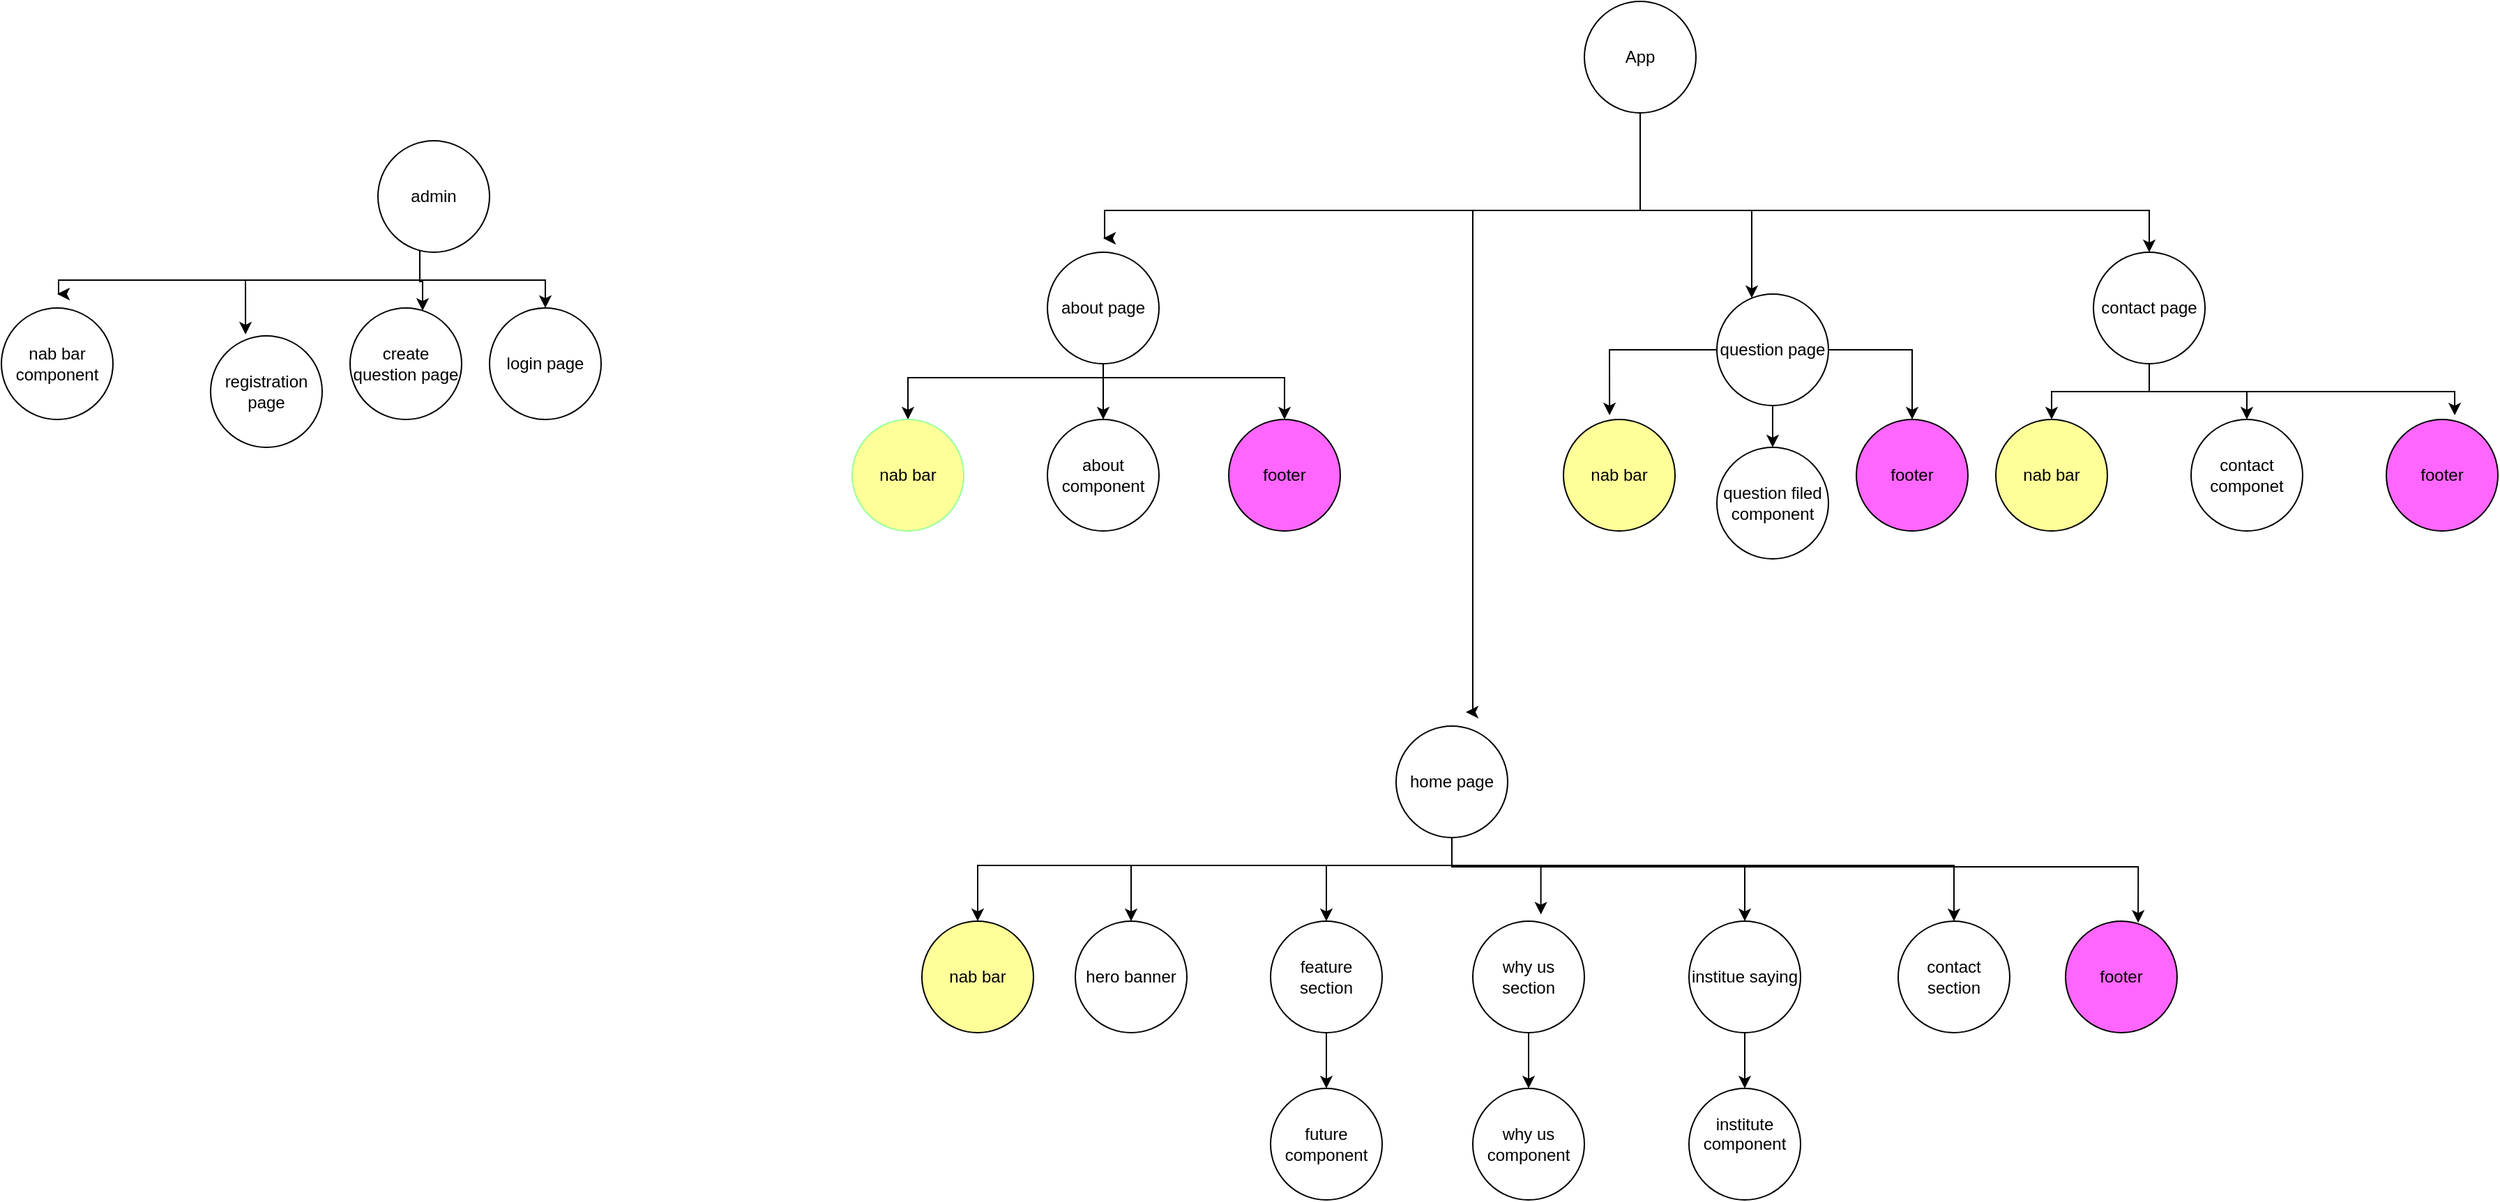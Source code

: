 <mxfile version="21.6.1" type="device">
  <diagram name="Page-1" id="Y80vMJWp9gPtldVaTrsz">
    <mxGraphModel dx="1885" dy="1653" grid="1" gridSize="10" guides="1" tooltips="1" connect="1" arrows="1" fold="1" page="1" pageScale="1" pageWidth="850" pageHeight="1100" math="0" shadow="0">
      <root>
        <mxCell id="0" />
        <mxCell id="1" parent="0" />
        <mxCell id="k8peXyb4xf0YadzC96Ip-9" style="edgeStyle=orthogonalEdgeStyle;rounded=0;orthogonalLoop=1;jettySize=auto;html=1;" edge="1" parent="1" source="k8peXyb4xf0YadzC96Ip-1" target="k8peXyb4xf0YadzC96Ip-5">
          <mxGeometry relative="1" as="geometry">
            <Array as="points">
              <mxPoint x="425" y="90" />
              <mxPoint x="505" y="90" />
            </Array>
          </mxGeometry>
        </mxCell>
        <mxCell id="k8peXyb4xf0YadzC96Ip-12" style="edgeStyle=orthogonalEdgeStyle;rounded=0;orthogonalLoop=1;jettySize=auto;html=1;" edge="1" parent="1">
          <mxGeometry relative="1" as="geometry">
            <mxPoint x="300" y="450" as="targetPoint" />
            <mxPoint x="425" y="-10" as="sourcePoint" />
            <Array as="points">
              <mxPoint x="425" y="90" />
              <mxPoint x="305" y="90" />
            </Array>
          </mxGeometry>
        </mxCell>
        <mxCell id="k8peXyb4xf0YadzC96Ip-14" style="edgeStyle=orthogonalEdgeStyle;rounded=0;orthogonalLoop=1;jettySize=auto;html=1;" edge="1" parent="1" source="k8peXyb4xf0YadzC96Ip-1">
          <mxGeometry relative="1" as="geometry">
            <mxPoint x="40" y="110" as="targetPoint" />
            <Array as="points">
              <mxPoint x="425" y="90" />
              <mxPoint x="41" y="90" />
            </Array>
          </mxGeometry>
        </mxCell>
        <mxCell id="k8peXyb4xf0YadzC96Ip-15" style="edgeStyle=orthogonalEdgeStyle;rounded=0;orthogonalLoop=1;jettySize=auto;html=1;entryX=0.5;entryY=0;entryDx=0;entryDy=0;" edge="1" parent="1" source="k8peXyb4xf0YadzC96Ip-1" target="k8peXyb4xf0YadzC96Ip-3">
          <mxGeometry relative="1" as="geometry">
            <Array as="points">
              <mxPoint x="425" y="90" />
              <mxPoint x="790" y="90" />
            </Array>
          </mxGeometry>
        </mxCell>
        <mxCell id="k8peXyb4xf0YadzC96Ip-1" value="App" style="ellipse;whiteSpace=wrap;html=1;aspect=fixed;" vertex="1" parent="1">
          <mxGeometry x="385" y="-60" width="80" height="80" as="geometry" />
        </mxCell>
        <mxCell id="k8peXyb4xf0YadzC96Ip-19" style="edgeStyle=orthogonalEdgeStyle;rounded=0;orthogonalLoop=1;jettySize=auto;html=1;entryX=0.5;entryY=0;entryDx=0;entryDy=0;" edge="1" parent="1" source="k8peXyb4xf0YadzC96Ip-2" target="k8peXyb4xf0YadzC96Ip-17">
          <mxGeometry relative="1" as="geometry" />
        </mxCell>
        <mxCell id="k8peXyb4xf0YadzC96Ip-20" style="edgeStyle=orthogonalEdgeStyle;rounded=0;orthogonalLoop=1;jettySize=auto;html=1;entryX=0.5;entryY=0;entryDx=0;entryDy=0;" edge="1" parent="1" source="k8peXyb4xf0YadzC96Ip-2" target="k8peXyb4xf0YadzC96Ip-16">
          <mxGeometry relative="1" as="geometry">
            <Array as="points">
              <mxPoint x="40" y="210" />
              <mxPoint x="-100" y="210" />
            </Array>
          </mxGeometry>
        </mxCell>
        <mxCell id="k8peXyb4xf0YadzC96Ip-21" style="edgeStyle=orthogonalEdgeStyle;rounded=0;orthogonalLoop=1;jettySize=auto;html=1;entryX=0.5;entryY=0;entryDx=0;entryDy=0;" edge="1" parent="1" source="k8peXyb4xf0YadzC96Ip-2" target="k8peXyb4xf0YadzC96Ip-18">
          <mxGeometry relative="1" as="geometry">
            <Array as="points">
              <mxPoint x="40" y="210" />
              <mxPoint x="170" y="210" />
            </Array>
          </mxGeometry>
        </mxCell>
        <mxCell id="k8peXyb4xf0YadzC96Ip-2" value="about page" style="ellipse;whiteSpace=wrap;html=1;aspect=fixed;" vertex="1" parent="1">
          <mxGeometry y="120" width="80" height="80" as="geometry" />
        </mxCell>
        <mxCell id="k8peXyb4xf0YadzC96Ip-25" style="edgeStyle=orthogonalEdgeStyle;rounded=0;orthogonalLoop=1;jettySize=auto;html=1;entryX=0.5;entryY=0;entryDx=0;entryDy=0;" edge="1" parent="1" source="k8peXyb4xf0YadzC96Ip-3" target="k8peXyb4xf0YadzC96Ip-22">
          <mxGeometry relative="1" as="geometry" />
        </mxCell>
        <mxCell id="k8peXyb4xf0YadzC96Ip-26" style="edgeStyle=orthogonalEdgeStyle;rounded=0;orthogonalLoop=1;jettySize=auto;html=1;entryX=0.5;entryY=0;entryDx=0;entryDy=0;" edge="1" parent="1" source="k8peXyb4xf0YadzC96Ip-3" target="k8peXyb4xf0YadzC96Ip-23">
          <mxGeometry relative="1" as="geometry" />
        </mxCell>
        <mxCell id="k8peXyb4xf0YadzC96Ip-27" style="edgeStyle=orthogonalEdgeStyle;rounded=0;orthogonalLoop=1;jettySize=auto;html=1;entryX=0.613;entryY=-0.037;entryDx=0;entryDy=0;entryPerimeter=0;" edge="1" parent="1" source="k8peXyb4xf0YadzC96Ip-3" target="k8peXyb4xf0YadzC96Ip-24">
          <mxGeometry relative="1" as="geometry">
            <Array as="points">
              <mxPoint x="790" y="220" />
              <mxPoint x="1009" y="220" />
            </Array>
          </mxGeometry>
        </mxCell>
        <mxCell id="k8peXyb4xf0YadzC96Ip-3" value="contact page" style="ellipse;whiteSpace=wrap;html=1;aspect=fixed;" vertex="1" parent="1">
          <mxGeometry x="750" y="120" width="80" height="80" as="geometry" />
        </mxCell>
        <mxCell id="k8peXyb4xf0YadzC96Ip-52" style="edgeStyle=orthogonalEdgeStyle;rounded=0;orthogonalLoop=1;jettySize=auto;html=1;entryX=0.5;entryY=0;entryDx=0;entryDy=0;" edge="1" parent="1" source="k8peXyb4xf0YadzC96Ip-4" target="k8peXyb4xf0YadzC96Ip-51">
          <mxGeometry relative="1" as="geometry">
            <Array as="points">
              <mxPoint x="290" y="560" />
            </Array>
          </mxGeometry>
        </mxCell>
        <mxCell id="k8peXyb4xf0YadzC96Ip-53" style="edgeStyle=orthogonalEdgeStyle;rounded=0;orthogonalLoop=1;jettySize=auto;html=1;entryX=0.651;entryY=0.014;entryDx=0;entryDy=0;entryPerimeter=0;" edge="1" parent="1" source="k8peXyb4xf0YadzC96Ip-4" target="k8peXyb4xf0YadzC96Ip-50">
          <mxGeometry relative="1" as="geometry">
            <Array as="points">
              <mxPoint x="290" y="561" />
            </Array>
          </mxGeometry>
        </mxCell>
        <mxCell id="k8peXyb4xf0YadzC96Ip-55" style="edgeStyle=orthogonalEdgeStyle;rounded=0;orthogonalLoop=1;jettySize=auto;html=1;entryX=0.5;entryY=0;entryDx=0;entryDy=0;" edge="1" parent="1" source="k8peXyb4xf0YadzC96Ip-4" target="k8peXyb4xf0YadzC96Ip-54">
          <mxGeometry relative="1" as="geometry">
            <Array as="points">
              <mxPoint x="290" y="560" />
              <mxPoint x="60" y="560" />
            </Array>
          </mxGeometry>
        </mxCell>
        <mxCell id="k8peXyb4xf0YadzC96Ip-57" style="edgeStyle=orthogonalEdgeStyle;rounded=0;orthogonalLoop=1;jettySize=auto;html=1;entryX=0.5;entryY=0;entryDx=0;entryDy=0;" edge="1" parent="1" source="k8peXyb4xf0YadzC96Ip-4" target="k8peXyb4xf0YadzC96Ip-56">
          <mxGeometry relative="1" as="geometry">
            <Array as="points">
              <mxPoint x="290" y="560" />
              <mxPoint x="200" y="560" />
            </Array>
          </mxGeometry>
        </mxCell>
        <mxCell id="k8peXyb4xf0YadzC96Ip-59" style="edgeStyle=orthogonalEdgeStyle;rounded=0;orthogonalLoop=1;jettySize=auto;html=1;entryX=0.61;entryY=-0.06;entryDx=0;entryDy=0;entryPerimeter=0;" edge="1" parent="1" source="k8peXyb4xf0YadzC96Ip-4" target="k8peXyb4xf0YadzC96Ip-58">
          <mxGeometry relative="1" as="geometry">
            <Array as="points">
              <mxPoint x="290" y="560" />
              <mxPoint x="354" y="560" />
            </Array>
          </mxGeometry>
        </mxCell>
        <mxCell id="k8peXyb4xf0YadzC96Ip-61" style="edgeStyle=orthogonalEdgeStyle;rounded=0;orthogonalLoop=1;jettySize=auto;html=1;entryX=0.5;entryY=0;entryDx=0;entryDy=0;" edge="1" parent="1" source="k8peXyb4xf0YadzC96Ip-4" target="k8peXyb4xf0YadzC96Ip-60">
          <mxGeometry relative="1" as="geometry">
            <Array as="points">
              <mxPoint x="290" y="560" />
              <mxPoint x="500" y="560" />
            </Array>
          </mxGeometry>
        </mxCell>
        <mxCell id="k8peXyb4xf0YadzC96Ip-63" style="edgeStyle=orthogonalEdgeStyle;rounded=0;orthogonalLoop=1;jettySize=auto;html=1;entryX=0.5;entryY=0;entryDx=0;entryDy=0;" edge="1" parent="1" source="k8peXyb4xf0YadzC96Ip-4" target="k8peXyb4xf0YadzC96Ip-62">
          <mxGeometry relative="1" as="geometry">
            <Array as="points">
              <mxPoint x="290" y="560" />
              <mxPoint x="650" y="560" />
            </Array>
          </mxGeometry>
        </mxCell>
        <mxCell id="k8peXyb4xf0YadzC96Ip-4" value="home page" style="ellipse;whiteSpace=wrap;html=1;aspect=fixed;" vertex="1" parent="1">
          <mxGeometry x="250" y="460" width="80" height="80" as="geometry" />
        </mxCell>
        <mxCell id="k8peXyb4xf0YadzC96Ip-30" style="edgeStyle=orthogonalEdgeStyle;rounded=0;orthogonalLoop=1;jettySize=auto;html=1;entryX=0.413;entryY=-0.037;entryDx=0;entryDy=0;entryPerimeter=0;" edge="1" parent="1" source="k8peXyb4xf0YadzC96Ip-5" target="k8peXyb4xf0YadzC96Ip-28">
          <mxGeometry relative="1" as="geometry" />
        </mxCell>
        <mxCell id="k8peXyb4xf0YadzC96Ip-31" style="edgeStyle=orthogonalEdgeStyle;rounded=0;orthogonalLoop=1;jettySize=auto;html=1;entryX=0.5;entryY=0;entryDx=0;entryDy=0;" edge="1" parent="1" source="k8peXyb4xf0YadzC96Ip-5" target="k8peXyb4xf0YadzC96Ip-29">
          <mxGeometry relative="1" as="geometry" />
        </mxCell>
        <mxCell id="k8peXyb4xf0YadzC96Ip-33" style="edgeStyle=orthogonalEdgeStyle;rounded=0;orthogonalLoop=1;jettySize=auto;html=1;entryX=0.5;entryY=0;entryDx=0;entryDy=0;" edge="1" parent="1" source="k8peXyb4xf0YadzC96Ip-5" target="k8peXyb4xf0YadzC96Ip-32">
          <mxGeometry relative="1" as="geometry" />
        </mxCell>
        <mxCell id="k8peXyb4xf0YadzC96Ip-5" value="question page" style="ellipse;whiteSpace=wrap;html=1;aspect=fixed;" vertex="1" parent="1">
          <mxGeometry x="480" y="150" width="80" height="80" as="geometry" />
        </mxCell>
        <mxCell id="k8peXyb4xf0YadzC96Ip-16" value="nab bar" style="ellipse;whiteSpace=wrap;html=1;aspect=fixed;strokeColor=#99FF99;fillColor=#FFFF99;" vertex="1" parent="1">
          <mxGeometry x="-140" y="240" width="80" height="80" as="geometry" />
        </mxCell>
        <mxCell id="k8peXyb4xf0YadzC96Ip-17" value="about component" style="ellipse;whiteSpace=wrap;html=1;aspect=fixed;" vertex="1" parent="1">
          <mxGeometry y="240" width="80" height="80" as="geometry" />
        </mxCell>
        <mxCell id="k8peXyb4xf0YadzC96Ip-18" value="footer" style="ellipse;whiteSpace=wrap;html=1;aspect=fixed;fillColor=#FF66FF;" vertex="1" parent="1">
          <mxGeometry x="130" y="240" width="80" height="80" as="geometry" />
        </mxCell>
        <mxCell id="k8peXyb4xf0YadzC96Ip-22" value="nab bar" style="ellipse;whiteSpace=wrap;html=1;aspect=fixed;fillColor=#FFFF99;" vertex="1" parent="1">
          <mxGeometry x="680" y="240" width="80" height="80" as="geometry" />
        </mxCell>
        <mxCell id="k8peXyb4xf0YadzC96Ip-23" value="contact componet" style="ellipse;whiteSpace=wrap;html=1;aspect=fixed;" vertex="1" parent="1">
          <mxGeometry x="820" y="240" width="80" height="80" as="geometry" />
        </mxCell>
        <mxCell id="k8peXyb4xf0YadzC96Ip-24" value="footer" style="ellipse;whiteSpace=wrap;html=1;aspect=fixed;fillColor=#FF66FF;" vertex="1" parent="1">
          <mxGeometry x="960" y="240" width="80" height="80" as="geometry" />
        </mxCell>
        <mxCell id="k8peXyb4xf0YadzC96Ip-28" value="nab bar" style="ellipse;whiteSpace=wrap;html=1;aspect=fixed;fillColor=#FFFF99;" vertex="1" parent="1">
          <mxGeometry x="370" y="240" width="80" height="80" as="geometry" />
        </mxCell>
        <mxCell id="k8peXyb4xf0YadzC96Ip-29" value="footer" style="ellipse;whiteSpace=wrap;html=1;aspect=fixed;fillColor=#FF66FF;" vertex="1" parent="1">
          <mxGeometry x="580" y="240" width="80" height="80" as="geometry" />
        </mxCell>
        <mxCell id="k8peXyb4xf0YadzC96Ip-32" value="question filed component" style="ellipse;whiteSpace=wrap;html=1;aspect=fixed;" vertex="1" parent="1">
          <mxGeometry x="480" y="260" width="80" height="80" as="geometry" />
        </mxCell>
        <mxCell id="k8peXyb4xf0YadzC96Ip-39" style="edgeStyle=orthogonalEdgeStyle;rounded=0;orthogonalLoop=1;jettySize=auto;html=1;entryX=0.313;entryY=-0.012;entryDx=0;entryDy=0;entryPerimeter=0;" edge="1" parent="1" source="k8peXyb4xf0YadzC96Ip-34" target="k8peXyb4xf0YadzC96Ip-35">
          <mxGeometry relative="1" as="geometry">
            <Array as="points">
              <mxPoint x="-450" y="140" />
              <mxPoint x="-575" y="140" />
            </Array>
          </mxGeometry>
        </mxCell>
        <mxCell id="k8peXyb4xf0YadzC96Ip-40" style="edgeStyle=orthogonalEdgeStyle;rounded=0;orthogonalLoop=1;jettySize=auto;html=1;entryX=0.5;entryY=0;entryDx=0;entryDy=0;" edge="1" parent="1" source="k8peXyb4xf0YadzC96Ip-34" target="k8peXyb4xf0YadzC96Ip-36">
          <mxGeometry relative="1" as="geometry">
            <Array as="points">
              <mxPoint x="-450" y="140" />
              <mxPoint x="-360" y="140" />
            </Array>
          </mxGeometry>
        </mxCell>
        <mxCell id="k8peXyb4xf0YadzC96Ip-41" style="edgeStyle=orthogonalEdgeStyle;rounded=0;orthogonalLoop=1;jettySize=auto;html=1;entryX=0.65;entryY=0.025;entryDx=0;entryDy=0;entryPerimeter=0;" edge="1" parent="1" source="k8peXyb4xf0YadzC96Ip-34" target="k8peXyb4xf0YadzC96Ip-38">
          <mxGeometry relative="1" as="geometry">
            <Array as="points">
              <mxPoint x="-450" y="141" />
              <mxPoint x="-448" y="141" />
            </Array>
          </mxGeometry>
        </mxCell>
        <mxCell id="k8peXyb4xf0YadzC96Ip-48" style="edgeStyle=orthogonalEdgeStyle;rounded=0;orthogonalLoop=1;jettySize=auto;html=1;" edge="1" parent="1" source="k8peXyb4xf0YadzC96Ip-34">
          <mxGeometry relative="1" as="geometry">
            <mxPoint x="-710" y="150" as="targetPoint" />
            <Array as="points">
              <mxPoint x="-450" y="140" />
              <mxPoint x="-709" y="140" />
              <mxPoint x="-709" y="150" />
            </Array>
          </mxGeometry>
        </mxCell>
        <mxCell id="k8peXyb4xf0YadzC96Ip-34" value="admin" style="ellipse;whiteSpace=wrap;html=1;aspect=fixed;" vertex="1" parent="1">
          <mxGeometry x="-480" y="40" width="80" height="80" as="geometry" />
        </mxCell>
        <mxCell id="k8peXyb4xf0YadzC96Ip-35" value="registration page" style="ellipse;whiteSpace=wrap;html=1;aspect=fixed;" vertex="1" parent="1">
          <mxGeometry x="-600" y="180" width="80" height="80" as="geometry" />
        </mxCell>
        <mxCell id="k8peXyb4xf0YadzC96Ip-36" value="login page" style="ellipse;whiteSpace=wrap;html=1;aspect=fixed;" vertex="1" parent="1">
          <mxGeometry x="-400" y="160" width="80" height="80" as="geometry" />
        </mxCell>
        <mxCell id="k8peXyb4xf0YadzC96Ip-38" value="create question page" style="ellipse;whiteSpace=wrap;html=1;aspect=fixed;" vertex="1" parent="1">
          <mxGeometry x="-500" y="160" width="80" height="80" as="geometry" />
        </mxCell>
        <mxCell id="k8peXyb4xf0YadzC96Ip-47" value="nab bar component" style="ellipse;whiteSpace=wrap;html=1;aspect=fixed;" vertex="1" parent="1">
          <mxGeometry x="-750" y="160" width="80" height="80" as="geometry" />
        </mxCell>
        <mxCell id="k8peXyb4xf0YadzC96Ip-50" value="footer" style="ellipse;whiteSpace=wrap;html=1;aspect=fixed;fillColor=#FF66FF;" vertex="1" parent="1">
          <mxGeometry x="730" y="600" width="80" height="80" as="geometry" />
        </mxCell>
        <mxCell id="k8peXyb4xf0YadzC96Ip-51" value="nab bar" style="ellipse;whiteSpace=wrap;html=1;aspect=fixed;fillColor=#FFFF99;" vertex="1" parent="1">
          <mxGeometry x="-90" y="600" width="80" height="80" as="geometry" />
        </mxCell>
        <mxCell id="k8peXyb4xf0YadzC96Ip-54" value="hero banner" style="ellipse;whiteSpace=wrap;html=1;aspect=fixed;" vertex="1" parent="1">
          <mxGeometry x="20" y="600" width="80" height="80" as="geometry" />
        </mxCell>
        <mxCell id="k8peXyb4xf0YadzC96Ip-66" style="edgeStyle=orthogonalEdgeStyle;rounded=0;orthogonalLoop=1;jettySize=auto;html=1;" edge="1" parent="1" source="k8peXyb4xf0YadzC96Ip-56" target="k8peXyb4xf0YadzC96Ip-64">
          <mxGeometry relative="1" as="geometry" />
        </mxCell>
        <mxCell id="k8peXyb4xf0YadzC96Ip-56" value="feature section" style="ellipse;whiteSpace=wrap;html=1;aspect=fixed;" vertex="1" parent="1">
          <mxGeometry x="160" y="600" width="80" height="80" as="geometry" />
        </mxCell>
        <mxCell id="k8peXyb4xf0YadzC96Ip-69" value="" style="edgeStyle=orthogonalEdgeStyle;rounded=0;orthogonalLoop=1;jettySize=auto;html=1;" edge="1" parent="1" source="k8peXyb4xf0YadzC96Ip-58" target="k8peXyb4xf0YadzC96Ip-68">
          <mxGeometry relative="1" as="geometry" />
        </mxCell>
        <mxCell id="k8peXyb4xf0YadzC96Ip-58" value="why us section" style="ellipse;whiteSpace=wrap;html=1;aspect=fixed;" vertex="1" parent="1">
          <mxGeometry x="305" y="600" width="80" height="80" as="geometry" />
        </mxCell>
        <mxCell id="k8peXyb4xf0YadzC96Ip-71" value="" style="edgeStyle=orthogonalEdgeStyle;rounded=0;orthogonalLoop=1;jettySize=auto;html=1;" edge="1" parent="1" source="k8peXyb4xf0YadzC96Ip-60" target="k8peXyb4xf0YadzC96Ip-70">
          <mxGeometry relative="1" as="geometry" />
        </mxCell>
        <mxCell id="k8peXyb4xf0YadzC96Ip-60" value="institue saying" style="ellipse;whiteSpace=wrap;html=1;aspect=fixed;" vertex="1" parent="1">
          <mxGeometry x="460" y="600" width="80" height="80" as="geometry" />
        </mxCell>
        <mxCell id="k8peXyb4xf0YadzC96Ip-62" value="contact section" style="ellipse;whiteSpace=wrap;html=1;aspect=fixed;" vertex="1" parent="1">
          <mxGeometry x="610" y="600" width="80" height="80" as="geometry" />
        </mxCell>
        <mxCell id="k8peXyb4xf0YadzC96Ip-64" value="future component" style="ellipse;whiteSpace=wrap;html=1;aspect=fixed;" vertex="1" parent="1">
          <mxGeometry x="160" y="720" width="80" height="80" as="geometry" />
        </mxCell>
        <mxCell id="k8peXyb4xf0YadzC96Ip-68" value="why us component" style="ellipse;whiteSpace=wrap;html=1;" vertex="1" parent="1">
          <mxGeometry x="305" y="720" width="80" height="80" as="geometry" />
        </mxCell>
        <mxCell id="k8peXyb4xf0YadzC96Ip-70" value="&lt;div&gt;institute component&lt;/div&gt;&lt;div&gt;&lt;br&gt;&lt;/div&gt;" style="ellipse;whiteSpace=wrap;html=1;" vertex="1" parent="1">
          <mxGeometry x="460" y="720" width="80" height="80" as="geometry" />
        </mxCell>
      </root>
    </mxGraphModel>
  </diagram>
</mxfile>
